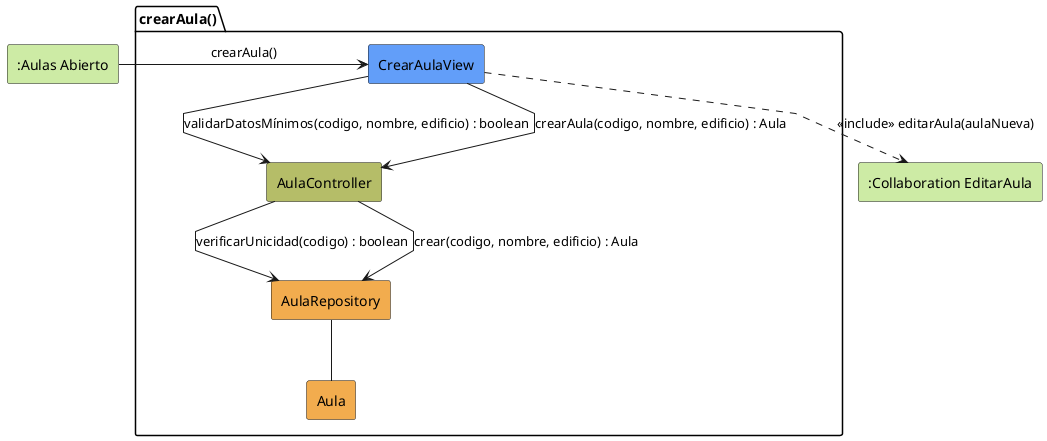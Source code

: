 @startuml crearAula-analisis
skinparam linetype polyline

rectangle #CDEBA5 ":Aulas Abierto" as AulasAbierto
rectangle #CDEBA5 ":Collaboration EditarAula" as EditarAula

package crearAula as "crearAula()" {
    rectangle #629EF9 CrearAulaView
    rectangle #b5bd68 AulaController
    rectangle #F2AC4E AulaRepository
    rectangle #F2AC4E Aula
}

AulasAbierto -r-> CrearAulaView: crearAula()

CrearAulaView -d-> AulaController: validarDatosMínimos(codigo, nombre, edificio) : boolean

AulaController --> AulaRepository: verificarUnicidad(codigo) : boolean

CrearAulaView --> AulaController: crearAula(codigo, nombre, edificio) : Aula

AulaController --> AulaRepository: crear(codigo, nombre, edificio) : Aula

AulaRepository -- Aula

CrearAulaView ..> EditarAula: <<include>> editarAula(aulaNueva)

@enduml